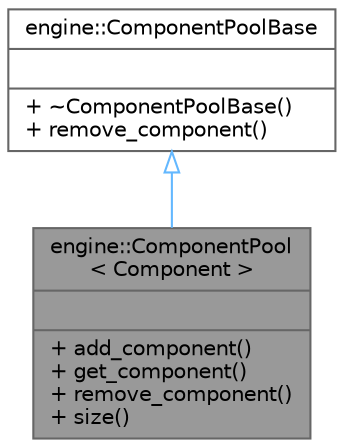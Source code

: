 digraph "engine::ComponentPool&lt; Component &gt;"
{
 // LATEX_PDF_SIZE
  bgcolor="transparent";
  edge [fontname=Helvetica,fontsize=10,labelfontname=Helvetica,labelfontsize=10];
  node [fontname=Helvetica,fontsize=10,shape=box,height=0.2,width=0.4];
  Node1 [shape=record,label="{engine::ComponentPool\l\< Component \>\n||+ add_component()\l+ get_component()\l+ remove_component()\l+ size()\l}",height=0.2,width=0.4,color="gray40", fillcolor="grey60", style="filled", fontcolor="black",tooltip=" "];
  Node2 -> Node1 [dir="back",color="steelblue1",style="solid",arrowtail="onormal"];
  Node2 [shape=record,label="{engine::ComponentPoolBase\n||+ ~ComponentPoolBase()\l+ remove_component()\l}",height=0.2,width=0.4,color="gray40", fillcolor="white", style="filled",URL="$classengine_1_1ComponentPoolBase.html",tooltip=" "];
}
